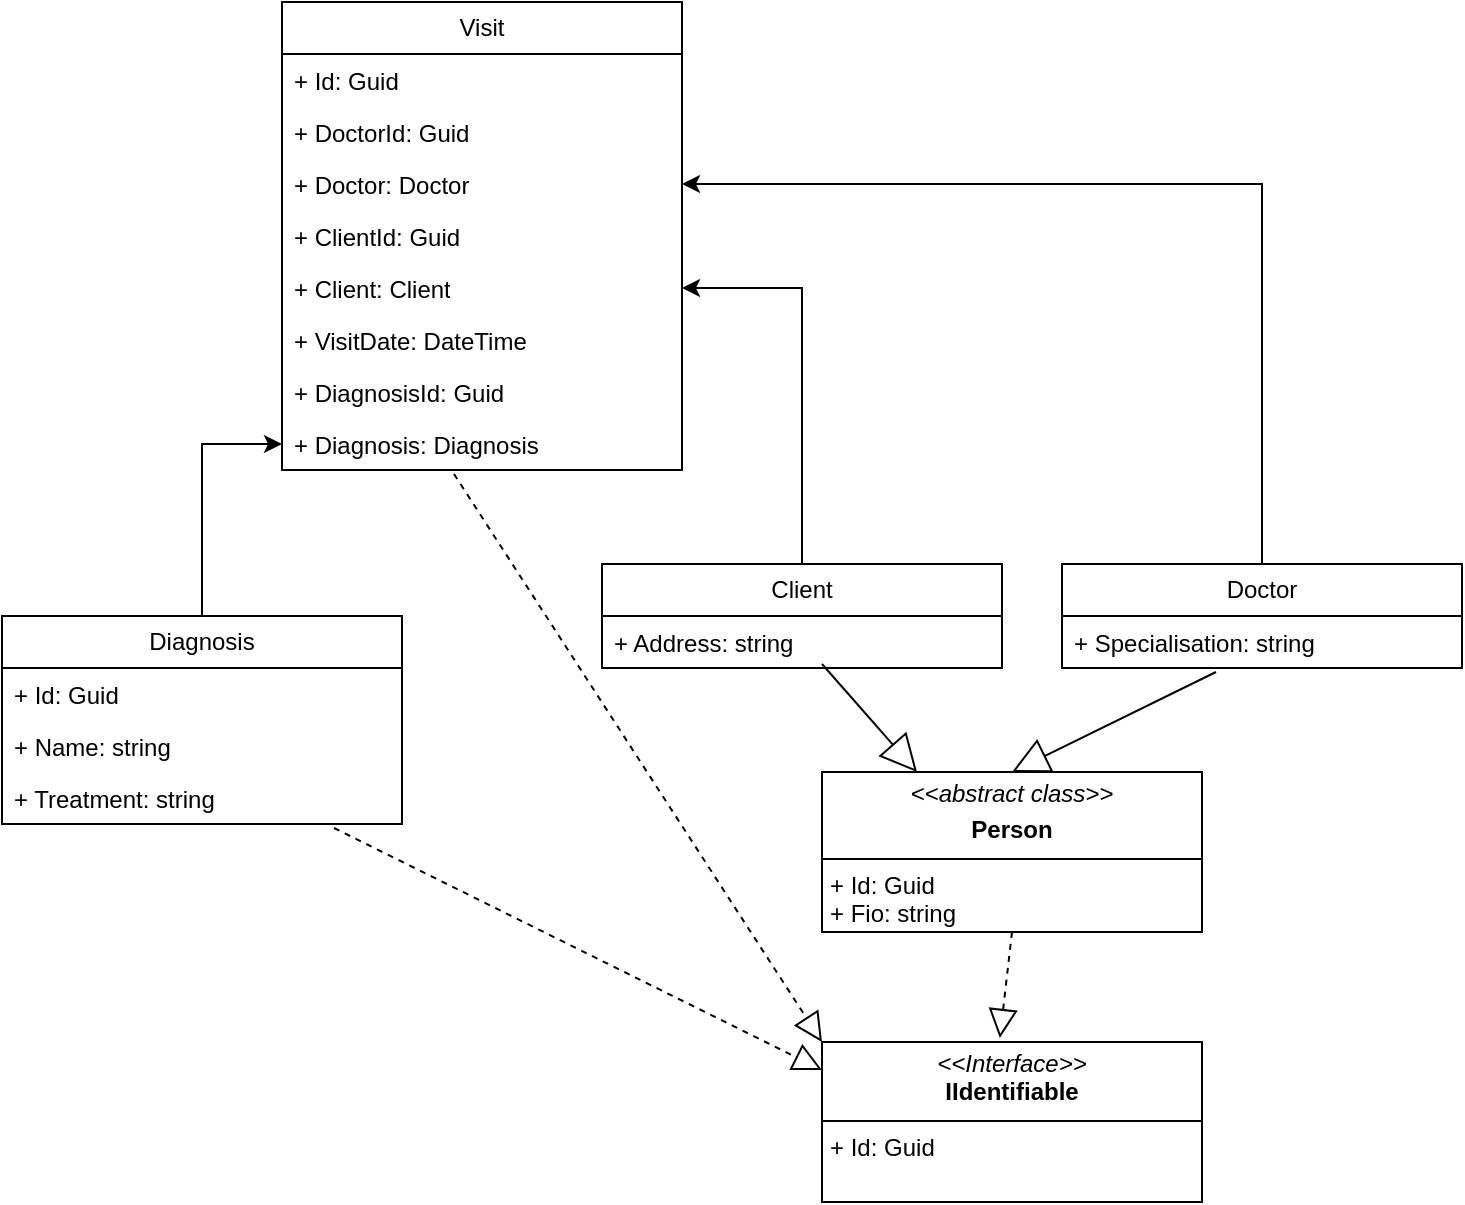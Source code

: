 <mxfile version="25.0.2">
  <diagram id="C5RBs43oDa-KdzZeNtuy" name="Page-1">
    <mxGraphModel dx="1434" dy="844" grid="0" gridSize="10" guides="1" tooltips="1" connect="1" arrows="1" fold="1" page="0" pageScale="1" pageWidth="827" pageHeight="1169" math="0" shadow="0">
      <root>
        <mxCell id="WIyWlLk6GJQsqaUBKTNV-0" />
        <mxCell id="WIyWlLk6GJQsqaUBKTNV-1" parent="WIyWlLk6GJQsqaUBKTNV-0" />
        <mxCell id="oKZ1nWW5Zk5Do59gphaw-0" value="&lt;p style=&quot;margin:0px;margin-top:4px;text-align:center;&quot;&gt;&lt;i&gt;&amp;lt;&amp;lt;Interface&amp;gt;&amp;gt;&lt;/i&gt;&lt;br&gt;&lt;b&gt;IIdentifiable&lt;/b&gt;&lt;br&gt;&lt;/p&gt;&lt;hr size=&quot;1&quot; style=&quot;border-style:solid;&quot;&gt;&lt;p style=&quot;margin:0px;margin-left:4px;&quot;&gt;+ Id: Guid&lt;br&gt;&lt;/p&gt;" style="verticalAlign=top;align=left;overflow=fill;html=1;whiteSpace=wrap;" vertex="1" parent="WIyWlLk6GJQsqaUBKTNV-1">
          <mxGeometry x="460" y="720" width="190" height="80" as="geometry" />
        </mxCell>
        <mxCell id="oKZ1nWW5Zk5Do59gphaw-1" value="&lt;p style=&quot;margin:0px;margin-top:4px;text-align:center;&quot;&gt;&lt;i&gt;&amp;lt;&amp;lt;&lt;/i&gt;&lt;span style=&quot;background-color: initial; text-align: left;&quot;&gt;&lt;i&gt;abstract class&lt;/i&gt;&lt;/span&gt;&lt;i style=&quot;background-color: initial;&quot;&gt;&amp;gt;&amp;gt;&lt;/i&gt;&lt;/p&gt;&lt;p style=&quot;margin:0px;margin-top:4px;text-align:center;&quot;&gt;&lt;b&gt;Person&lt;/b&gt;&lt;br&gt;&lt;/p&gt;&lt;hr size=&quot;1&quot; style=&quot;border-style:solid;&quot;&gt;&lt;p style=&quot;margin:0px;margin-left:4px;&quot;&gt;+ Id: Guid&lt;br&gt;&lt;/p&gt;&lt;p style=&quot;margin:0px;margin-left:4px;&quot;&gt;+ Fio: string&lt;br&gt;&lt;/p&gt;" style="verticalAlign=top;align=left;overflow=fill;html=1;whiteSpace=wrap;" vertex="1" parent="WIyWlLk6GJQsqaUBKTNV-1">
          <mxGeometry x="460" y="585" width="190" height="80" as="geometry" />
        </mxCell>
        <mxCell id="oKZ1nWW5Zk5Do59gphaw-6" value="" style="endArrow=block;dashed=1;endFill=0;endSize=12;html=1;rounded=0;exitX=0.5;exitY=1;exitDx=0;exitDy=0;entryX=0.468;entryY=-0.025;entryDx=0;entryDy=0;entryPerimeter=0;" edge="1" parent="WIyWlLk6GJQsqaUBKTNV-1" source="oKZ1nWW5Zk5Do59gphaw-1" target="oKZ1nWW5Zk5Do59gphaw-0">
          <mxGeometry width="160" relative="1" as="geometry">
            <mxPoint x="280" y="840" as="sourcePoint" />
            <mxPoint x="440" y="840" as="targetPoint" />
          </mxGeometry>
        </mxCell>
        <mxCell id="oKZ1nWW5Zk5Do59gphaw-7" value="" style="endArrow=block;endSize=16;endFill=0;html=1;rounded=0;exitX=0.55;exitY=0.923;exitDx=0;exitDy=0;exitPerimeter=0;entryX=0.25;entryY=0;entryDx=0;entryDy=0;" edge="1" parent="WIyWlLk6GJQsqaUBKTNV-1" source="oKZ1nWW5Zk5Do59gphaw-27" target="oKZ1nWW5Zk5Do59gphaw-1">
          <mxGeometry width="160" relative="1" as="geometry">
            <mxPoint x="174" y="700" as="sourcePoint" />
            <mxPoint x="520" y="707" as="targetPoint" />
          </mxGeometry>
        </mxCell>
        <mxCell id="oKZ1nWW5Zk5Do59gphaw-8" value="Visit" style="swimlane;fontStyle=0;childLayout=stackLayout;horizontal=1;startSize=26;fillColor=none;horizontalStack=0;resizeParent=1;resizeParentMax=0;resizeLast=0;collapsible=1;marginBottom=0;whiteSpace=wrap;html=1;" vertex="1" parent="WIyWlLk6GJQsqaUBKTNV-1">
          <mxGeometry x="190" y="200" width="200" height="234" as="geometry" />
        </mxCell>
        <mxCell id="oKZ1nWW5Zk5Do59gphaw-9" value="+ Id: Guid" style="text;strokeColor=none;fillColor=none;align=left;verticalAlign=top;spacingLeft=4;spacingRight=4;overflow=hidden;rotatable=0;points=[[0,0.5],[1,0.5]];portConstraint=eastwest;whiteSpace=wrap;html=1;" vertex="1" parent="oKZ1nWW5Zk5Do59gphaw-8">
          <mxGeometry y="26" width="200" height="26" as="geometry" />
        </mxCell>
        <mxCell id="oKZ1nWW5Zk5Do59gphaw-10" value="+ DoctorId: Guid" style="text;strokeColor=none;fillColor=none;align=left;verticalAlign=top;spacingLeft=4;spacingRight=4;overflow=hidden;rotatable=0;points=[[0,0.5],[1,0.5]];portConstraint=eastwest;whiteSpace=wrap;html=1;" vertex="1" parent="oKZ1nWW5Zk5Do59gphaw-8">
          <mxGeometry y="52" width="200" height="26" as="geometry" />
        </mxCell>
        <mxCell id="oKZ1nWW5Zk5Do59gphaw-11" value="+ Doctor: Doctor" style="text;strokeColor=none;fillColor=none;align=left;verticalAlign=top;spacingLeft=4;spacingRight=4;overflow=hidden;rotatable=0;points=[[0,0.5],[1,0.5]];portConstraint=eastwest;whiteSpace=wrap;html=1;" vertex="1" parent="oKZ1nWW5Zk5Do59gphaw-8">
          <mxGeometry y="78" width="200" height="26" as="geometry" />
        </mxCell>
        <mxCell id="oKZ1nWW5Zk5Do59gphaw-12" value="+ ClientId: Guid" style="text;strokeColor=none;fillColor=none;align=left;verticalAlign=top;spacingLeft=4;spacingRight=4;overflow=hidden;rotatable=0;points=[[0,0.5],[1,0.5]];portConstraint=eastwest;whiteSpace=wrap;html=1;" vertex="1" parent="oKZ1nWW5Zk5Do59gphaw-8">
          <mxGeometry y="104" width="200" height="26" as="geometry" />
        </mxCell>
        <mxCell id="oKZ1nWW5Zk5Do59gphaw-13" value="+ Client: Client" style="text;strokeColor=none;fillColor=none;align=left;verticalAlign=top;spacingLeft=4;spacingRight=4;overflow=hidden;rotatable=0;points=[[0,0.5],[1,0.5]];portConstraint=eastwest;whiteSpace=wrap;html=1;" vertex="1" parent="oKZ1nWW5Zk5Do59gphaw-8">
          <mxGeometry y="130" width="200" height="26" as="geometry" />
        </mxCell>
        <mxCell id="oKZ1nWW5Zk5Do59gphaw-14" value="+ VisitDate: DateTime" style="text;strokeColor=none;fillColor=none;align=left;verticalAlign=top;spacingLeft=4;spacingRight=4;overflow=hidden;rotatable=0;points=[[0,0.5],[1,0.5]];portConstraint=eastwest;whiteSpace=wrap;html=1;" vertex="1" parent="oKZ1nWW5Zk5Do59gphaw-8">
          <mxGeometry y="156" width="200" height="26" as="geometry" />
        </mxCell>
        <mxCell id="oKZ1nWW5Zk5Do59gphaw-15" value="+ DiagnosisId: Guid" style="text;strokeColor=none;fillColor=none;align=left;verticalAlign=top;spacingLeft=4;spacingRight=4;overflow=hidden;rotatable=0;points=[[0,0.5],[1,0.5]];portConstraint=eastwest;whiteSpace=wrap;html=1;" vertex="1" parent="oKZ1nWW5Zk5Do59gphaw-8">
          <mxGeometry y="182" width="200" height="26" as="geometry" />
        </mxCell>
        <mxCell id="oKZ1nWW5Zk5Do59gphaw-16" value="+ Diagnosis: Diagnosis" style="text;strokeColor=none;fillColor=none;align=left;verticalAlign=top;spacingLeft=4;spacingRight=4;overflow=hidden;rotatable=0;points=[[0,0.5],[1,0.5]];portConstraint=eastwest;whiteSpace=wrap;html=1;" vertex="1" parent="oKZ1nWW5Zk5Do59gphaw-8">
          <mxGeometry y="208" width="200" height="26" as="geometry" />
        </mxCell>
        <mxCell id="oKZ1nWW5Zk5Do59gphaw-34" style="edgeStyle=orthogonalEdgeStyle;rounded=0;orthogonalLoop=1;jettySize=auto;html=1;entryX=1;entryY=0.5;entryDx=0;entryDy=0;" edge="1" parent="WIyWlLk6GJQsqaUBKTNV-1" source="oKZ1nWW5Zk5Do59gphaw-17" target="oKZ1nWW5Zk5Do59gphaw-11">
          <mxGeometry relative="1" as="geometry" />
        </mxCell>
        <mxCell id="oKZ1nWW5Zk5Do59gphaw-17" value="Doctor" style="swimlane;fontStyle=0;childLayout=stackLayout;horizontal=1;startSize=26;fillColor=none;horizontalStack=0;resizeParent=1;resizeParentMax=0;resizeLast=0;collapsible=1;marginBottom=0;whiteSpace=wrap;html=1;" vertex="1" parent="WIyWlLk6GJQsqaUBKTNV-1">
          <mxGeometry x="580" y="481" width="200" height="52" as="geometry" />
        </mxCell>
        <mxCell id="oKZ1nWW5Zk5Do59gphaw-24" value="+ Specialisation: string" style="text;strokeColor=none;fillColor=none;align=left;verticalAlign=top;spacingLeft=4;spacingRight=4;overflow=hidden;rotatable=0;points=[[0,0.5],[1,0.5]];portConstraint=eastwest;whiteSpace=wrap;html=1;" vertex="1" parent="oKZ1nWW5Zk5Do59gphaw-17">
          <mxGeometry y="26" width="200" height="26" as="geometry" />
        </mxCell>
        <mxCell id="oKZ1nWW5Zk5Do59gphaw-33" style="edgeStyle=orthogonalEdgeStyle;rounded=0;orthogonalLoop=1;jettySize=auto;html=1;entryX=1;entryY=0.5;entryDx=0;entryDy=0;" edge="1" parent="WIyWlLk6GJQsqaUBKTNV-1" source="oKZ1nWW5Zk5Do59gphaw-26" target="oKZ1nWW5Zk5Do59gphaw-13">
          <mxGeometry relative="1" as="geometry" />
        </mxCell>
        <mxCell id="oKZ1nWW5Zk5Do59gphaw-26" value="Client" style="swimlane;fontStyle=0;childLayout=stackLayout;horizontal=1;startSize=26;fillColor=none;horizontalStack=0;resizeParent=1;resizeParentMax=0;resizeLast=0;collapsible=1;marginBottom=0;whiteSpace=wrap;html=1;" vertex="1" parent="WIyWlLk6GJQsqaUBKTNV-1">
          <mxGeometry x="350" y="481" width="200" height="52" as="geometry" />
        </mxCell>
        <mxCell id="oKZ1nWW5Zk5Do59gphaw-27" value="+ Address: string" style="text;strokeColor=none;fillColor=none;align=left;verticalAlign=top;spacingLeft=4;spacingRight=4;overflow=hidden;rotatable=0;points=[[0,0.5],[1,0.5]];portConstraint=eastwest;whiteSpace=wrap;html=1;" vertex="1" parent="oKZ1nWW5Zk5Do59gphaw-26">
          <mxGeometry y="26" width="200" height="26" as="geometry" />
        </mxCell>
        <mxCell id="oKZ1nWW5Zk5Do59gphaw-35" style="edgeStyle=orthogonalEdgeStyle;rounded=0;orthogonalLoop=1;jettySize=auto;html=1;entryX=0;entryY=0.5;entryDx=0;entryDy=0;" edge="1" parent="WIyWlLk6GJQsqaUBKTNV-1" source="oKZ1nWW5Zk5Do59gphaw-28" target="oKZ1nWW5Zk5Do59gphaw-16">
          <mxGeometry relative="1" as="geometry" />
        </mxCell>
        <mxCell id="oKZ1nWW5Zk5Do59gphaw-28" value="Diagnosis" style="swimlane;fontStyle=0;childLayout=stackLayout;horizontal=1;startSize=26;fillColor=none;horizontalStack=0;resizeParent=1;resizeParentMax=0;resizeLast=0;collapsible=1;marginBottom=0;whiteSpace=wrap;html=1;" vertex="1" parent="WIyWlLk6GJQsqaUBKTNV-1">
          <mxGeometry x="50" y="507" width="200" height="104" as="geometry" />
        </mxCell>
        <mxCell id="oKZ1nWW5Zk5Do59gphaw-30" value="+ Id: Guid" style="text;strokeColor=none;fillColor=none;align=left;verticalAlign=top;spacingLeft=4;spacingRight=4;overflow=hidden;rotatable=0;points=[[0,0.5],[1,0.5]];portConstraint=eastwest;whiteSpace=wrap;html=1;" vertex="1" parent="oKZ1nWW5Zk5Do59gphaw-28">
          <mxGeometry y="26" width="200" height="26" as="geometry" />
        </mxCell>
        <mxCell id="oKZ1nWW5Zk5Do59gphaw-29" value="+ Name: string" style="text;strokeColor=none;fillColor=none;align=left;verticalAlign=top;spacingLeft=4;spacingRight=4;overflow=hidden;rotatable=0;points=[[0,0.5],[1,0.5]];portConstraint=eastwest;whiteSpace=wrap;html=1;" vertex="1" parent="oKZ1nWW5Zk5Do59gphaw-28">
          <mxGeometry y="52" width="200" height="26" as="geometry" />
        </mxCell>
        <mxCell id="oKZ1nWW5Zk5Do59gphaw-31" value="+ Treatment: string" style="text;strokeColor=none;fillColor=none;align=left;verticalAlign=top;spacingLeft=4;spacingRight=4;overflow=hidden;rotatable=0;points=[[0,0.5],[1,0.5]];portConstraint=eastwest;whiteSpace=wrap;html=1;" vertex="1" parent="oKZ1nWW5Zk5Do59gphaw-28">
          <mxGeometry y="78" width="200" height="26" as="geometry" />
        </mxCell>
        <mxCell id="oKZ1nWW5Zk5Do59gphaw-32" value="" style="endArrow=block;endSize=16;endFill=0;html=1;rounded=0;exitX=0.385;exitY=1.077;exitDx=0;exitDy=0;exitPerimeter=0;entryX=0.5;entryY=0;entryDx=0;entryDy=0;" edge="1" parent="WIyWlLk6GJQsqaUBKTNV-1" source="oKZ1nWW5Zk5Do59gphaw-24" target="oKZ1nWW5Zk5Do59gphaw-1">
          <mxGeometry width="160" relative="1" as="geometry">
            <mxPoint x="568" y="620" as="sourcePoint" />
            <mxPoint x="690" y="737" as="targetPoint" />
          </mxGeometry>
        </mxCell>
        <mxCell id="oKZ1nWW5Zk5Do59gphaw-36" value="" style="endArrow=block;dashed=1;endFill=0;endSize=12;html=1;rounded=0;exitX=0.83;exitY=1.077;exitDx=0;exitDy=0;entryX=0;entryY=0.175;entryDx=0;entryDy=0;entryPerimeter=0;exitPerimeter=0;" edge="1" parent="WIyWlLk6GJQsqaUBKTNV-1" source="oKZ1nWW5Zk5Do59gphaw-31" target="oKZ1nWW5Zk5Do59gphaw-0">
          <mxGeometry width="160" relative="1" as="geometry">
            <mxPoint x="295" y="667" as="sourcePoint" />
            <mxPoint x="289" y="720" as="targetPoint" />
          </mxGeometry>
        </mxCell>
        <mxCell id="oKZ1nWW5Zk5Do59gphaw-37" value="" style="endArrow=block;dashed=1;endFill=0;endSize=12;html=1;rounded=0;exitX=0.43;exitY=1.077;exitDx=0;exitDy=0;entryX=0;entryY=0;entryDx=0;entryDy=0;exitPerimeter=0;" edge="1" parent="WIyWlLk6GJQsqaUBKTNV-1" source="oKZ1nWW5Zk5Do59gphaw-16" target="oKZ1nWW5Zk5Do59gphaw-0">
          <mxGeometry width="160" relative="1" as="geometry">
            <mxPoint x="226" y="623" as="sourcePoint" />
            <mxPoint x="470" y="744" as="targetPoint" />
          </mxGeometry>
        </mxCell>
      </root>
    </mxGraphModel>
  </diagram>
</mxfile>
